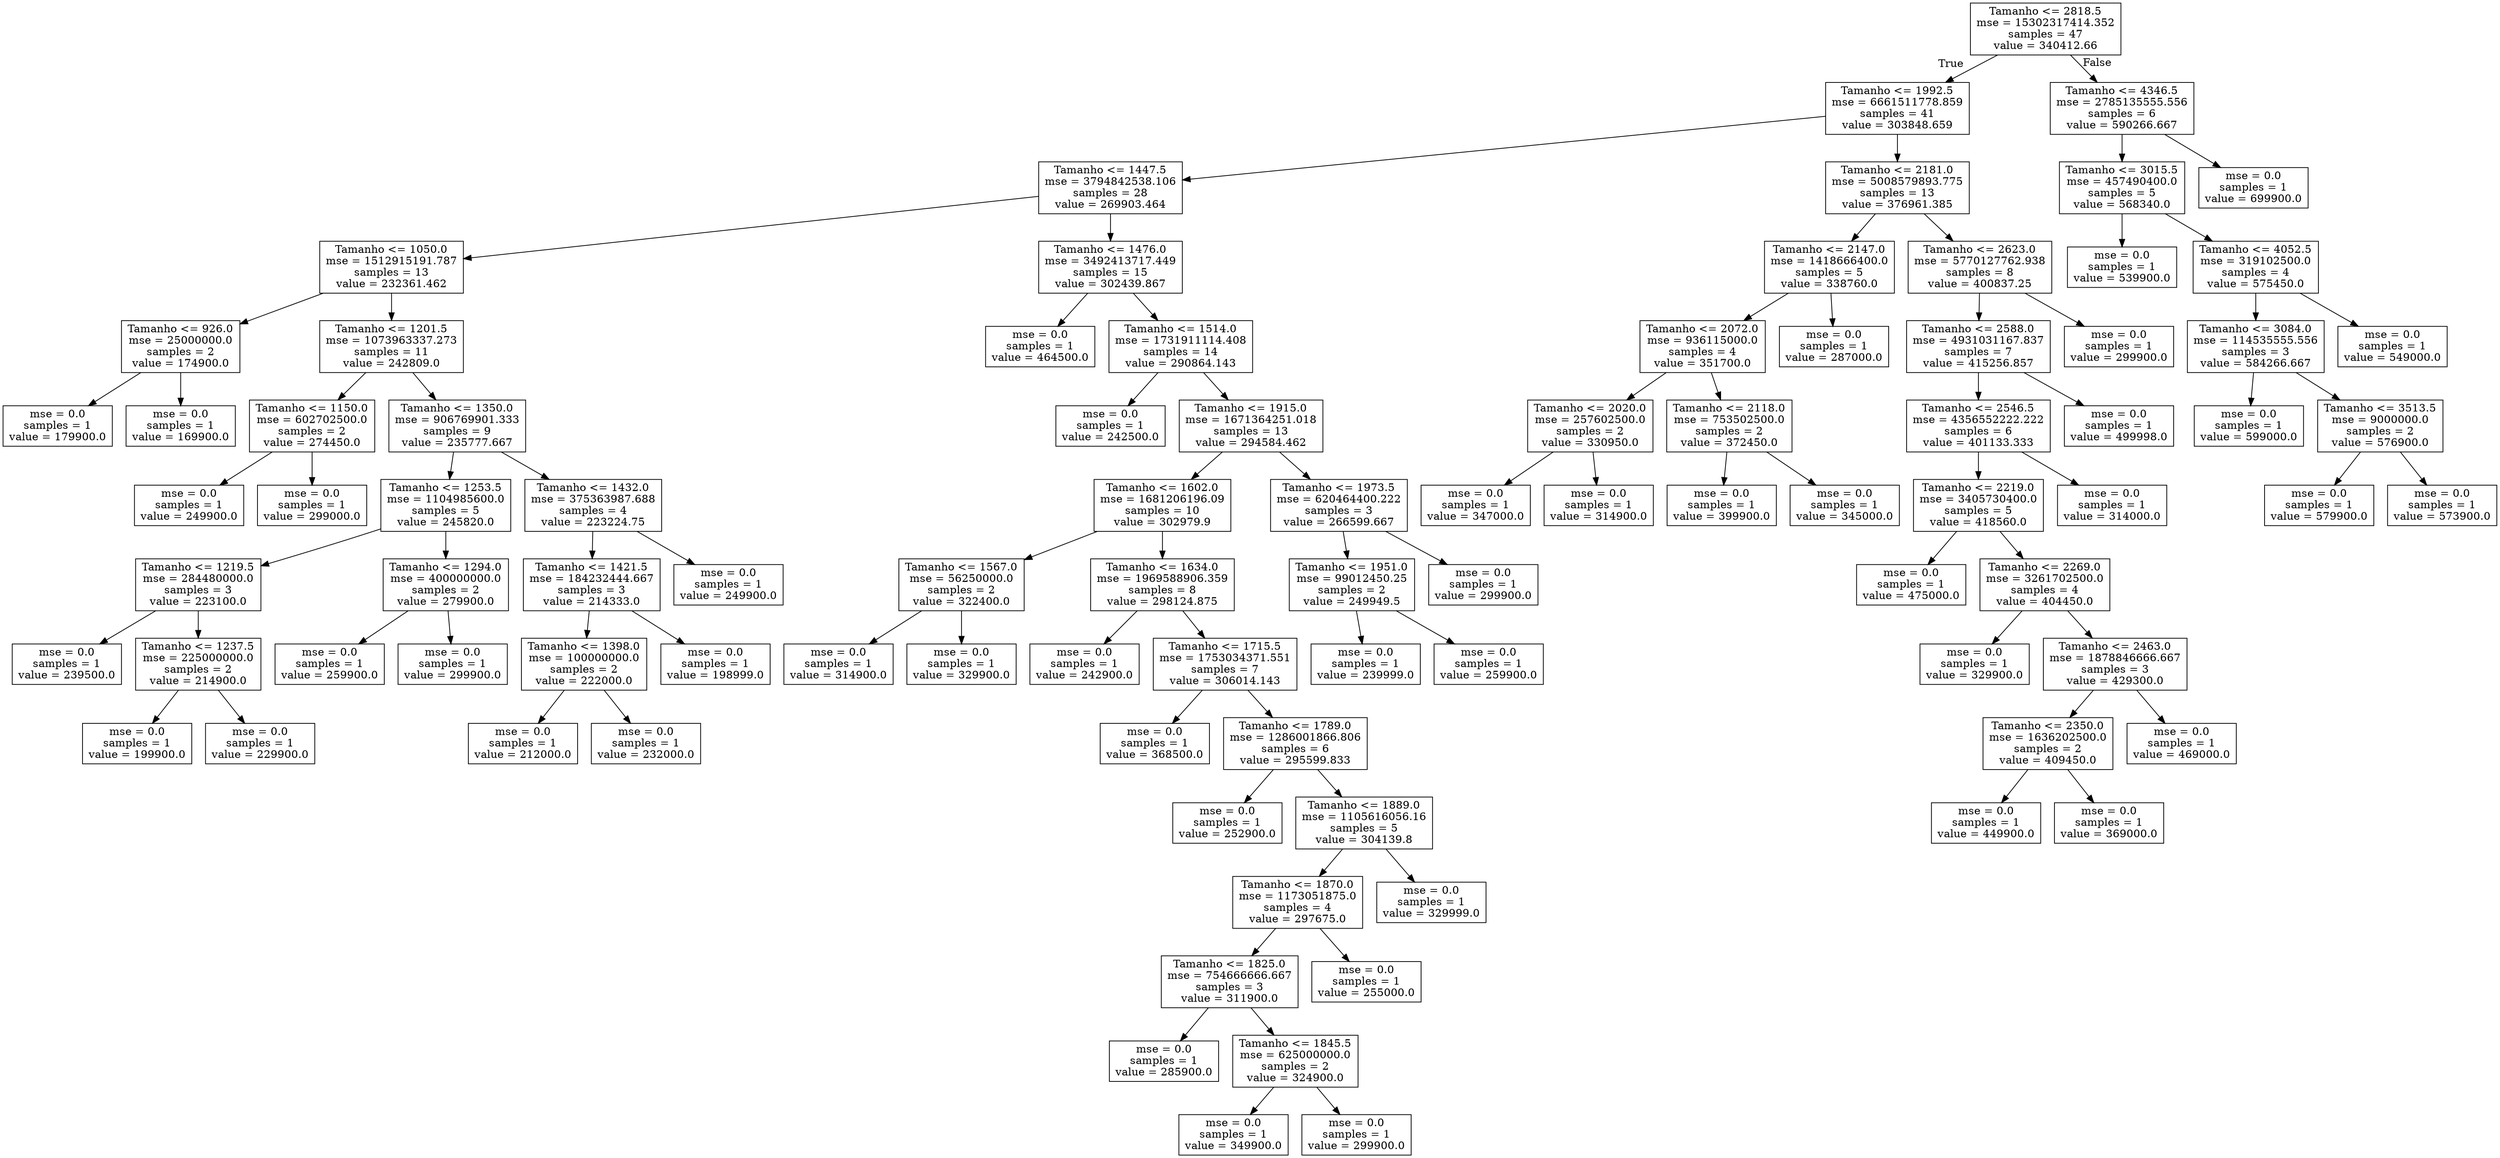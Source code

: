 digraph Tree {
node [shape=box] ;
0 [label="Tamanho <= 2818.5\nmse = 15302317414.352\nsamples = 47\nvalue = 340412.66"] ;
1 [label="Tamanho <= 1992.5\nmse = 6661511778.859\nsamples = 41\nvalue = 303848.659"] ;
0 -> 1 [labeldistance=2.5, labelangle=45, headlabel="True"] ;
2 [label="Tamanho <= 1447.5\nmse = 3794842538.106\nsamples = 28\nvalue = 269903.464"] ;
1 -> 2 ;
3 [label="Tamanho <= 1050.0\nmse = 1512915191.787\nsamples = 13\nvalue = 232361.462"] ;
2 -> 3 ;
4 [label="Tamanho <= 926.0\nmse = 25000000.0\nsamples = 2\nvalue = 174900.0"] ;
3 -> 4 ;
5 [label="mse = 0.0\nsamples = 1\nvalue = 179900.0"] ;
4 -> 5 ;
6 [label="mse = 0.0\nsamples = 1\nvalue = 169900.0"] ;
4 -> 6 ;
7 [label="Tamanho <= 1201.5\nmse = 1073963337.273\nsamples = 11\nvalue = 242809.0"] ;
3 -> 7 ;
8 [label="Tamanho <= 1150.0\nmse = 602702500.0\nsamples = 2\nvalue = 274450.0"] ;
7 -> 8 ;
9 [label="mse = 0.0\nsamples = 1\nvalue = 249900.0"] ;
8 -> 9 ;
10 [label="mse = 0.0\nsamples = 1\nvalue = 299000.0"] ;
8 -> 10 ;
11 [label="Tamanho <= 1350.0\nmse = 906769901.333\nsamples = 9\nvalue = 235777.667"] ;
7 -> 11 ;
12 [label="Tamanho <= 1253.5\nmse = 1104985600.0\nsamples = 5\nvalue = 245820.0"] ;
11 -> 12 ;
13 [label="Tamanho <= 1219.5\nmse = 284480000.0\nsamples = 3\nvalue = 223100.0"] ;
12 -> 13 ;
14 [label="mse = 0.0\nsamples = 1\nvalue = 239500.0"] ;
13 -> 14 ;
15 [label="Tamanho <= 1237.5\nmse = 225000000.0\nsamples = 2\nvalue = 214900.0"] ;
13 -> 15 ;
16 [label="mse = 0.0\nsamples = 1\nvalue = 199900.0"] ;
15 -> 16 ;
17 [label="mse = 0.0\nsamples = 1\nvalue = 229900.0"] ;
15 -> 17 ;
18 [label="Tamanho <= 1294.0\nmse = 400000000.0\nsamples = 2\nvalue = 279900.0"] ;
12 -> 18 ;
19 [label="mse = 0.0\nsamples = 1\nvalue = 259900.0"] ;
18 -> 19 ;
20 [label="mse = 0.0\nsamples = 1\nvalue = 299900.0"] ;
18 -> 20 ;
21 [label="Tamanho <= 1432.0\nmse = 375363987.688\nsamples = 4\nvalue = 223224.75"] ;
11 -> 21 ;
22 [label="Tamanho <= 1421.5\nmse = 184232444.667\nsamples = 3\nvalue = 214333.0"] ;
21 -> 22 ;
23 [label="Tamanho <= 1398.0\nmse = 100000000.0\nsamples = 2\nvalue = 222000.0"] ;
22 -> 23 ;
24 [label="mse = 0.0\nsamples = 1\nvalue = 212000.0"] ;
23 -> 24 ;
25 [label="mse = 0.0\nsamples = 1\nvalue = 232000.0"] ;
23 -> 25 ;
26 [label="mse = 0.0\nsamples = 1\nvalue = 198999.0"] ;
22 -> 26 ;
27 [label="mse = 0.0\nsamples = 1\nvalue = 249900.0"] ;
21 -> 27 ;
28 [label="Tamanho <= 1476.0\nmse = 3492413717.449\nsamples = 15\nvalue = 302439.867"] ;
2 -> 28 ;
29 [label="mse = 0.0\nsamples = 1\nvalue = 464500.0"] ;
28 -> 29 ;
30 [label="Tamanho <= 1514.0\nmse = 1731911114.408\nsamples = 14\nvalue = 290864.143"] ;
28 -> 30 ;
31 [label="mse = 0.0\nsamples = 1\nvalue = 242500.0"] ;
30 -> 31 ;
32 [label="Tamanho <= 1915.0\nmse = 1671364251.018\nsamples = 13\nvalue = 294584.462"] ;
30 -> 32 ;
33 [label="Tamanho <= 1602.0\nmse = 1681206196.09\nsamples = 10\nvalue = 302979.9"] ;
32 -> 33 ;
34 [label="Tamanho <= 1567.0\nmse = 56250000.0\nsamples = 2\nvalue = 322400.0"] ;
33 -> 34 ;
35 [label="mse = 0.0\nsamples = 1\nvalue = 314900.0"] ;
34 -> 35 ;
36 [label="mse = 0.0\nsamples = 1\nvalue = 329900.0"] ;
34 -> 36 ;
37 [label="Tamanho <= 1634.0\nmse = 1969588906.359\nsamples = 8\nvalue = 298124.875"] ;
33 -> 37 ;
38 [label="mse = 0.0\nsamples = 1\nvalue = 242900.0"] ;
37 -> 38 ;
39 [label="Tamanho <= 1715.5\nmse = 1753034371.551\nsamples = 7\nvalue = 306014.143"] ;
37 -> 39 ;
40 [label="mse = 0.0\nsamples = 1\nvalue = 368500.0"] ;
39 -> 40 ;
41 [label="Tamanho <= 1789.0\nmse = 1286001866.806\nsamples = 6\nvalue = 295599.833"] ;
39 -> 41 ;
42 [label="mse = 0.0\nsamples = 1\nvalue = 252900.0"] ;
41 -> 42 ;
43 [label="Tamanho <= 1889.0\nmse = 1105616056.16\nsamples = 5\nvalue = 304139.8"] ;
41 -> 43 ;
44 [label="Tamanho <= 1870.0\nmse = 1173051875.0\nsamples = 4\nvalue = 297675.0"] ;
43 -> 44 ;
45 [label="Tamanho <= 1825.0\nmse = 754666666.667\nsamples = 3\nvalue = 311900.0"] ;
44 -> 45 ;
46 [label="mse = 0.0\nsamples = 1\nvalue = 285900.0"] ;
45 -> 46 ;
47 [label="Tamanho <= 1845.5\nmse = 625000000.0\nsamples = 2\nvalue = 324900.0"] ;
45 -> 47 ;
48 [label="mse = 0.0\nsamples = 1\nvalue = 349900.0"] ;
47 -> 48 ;
49 [label="mse = 0.0\nsamples = 1\nvalue = 299900.0"] ;
47 -> 49 ;
50 [label="mse = 0.0\nsamples = 1\nvalue = 255000.0"] ;
44 -> 50 ;
51 [label="mse = 0.0\nsamples = 1\nvalue = 329999.0"] ;
43 -> 51 ;
52 [label="Tamanho <= 1973.5\nmse = 620464400.222\nsamples = 3\nvalue = 266599.667"] ;
32 -> 52 ;
53 [label="Tamanho <= 1951.0\nmse = 99012450.25\nsamples = 2\nvalue = 249949.5"] ;
52 -> 53 ;
54 [label="mse = 0.0\nsamples = 1\nvalue = 239999.0"] ;
53 -> 54 ;
55 [label="mse = 0.0\nsamples = 1\nvalue = 259900.0"] ;
53 -> 55 ;
56 [label="mse = 0.0\nsamples = 1\nvalue = 299900.0"] ;
52 -> 56 ;
57 [label="Tamanho <= 2181.0\nmse = 5008579893.775\nsamples = 13\nvalue = 376961.385"] ;
1 -> 57 ;
58 [label="Tamanho <= 2147.0\nmse = 1418666400.0\nsamples = 5\nvalue = 338760.0"] ;
57 -> 58 ;
59 [label="Tamanho <= 2072.0\nmse = 936115000.0\nsamples = 4\nvalue = 351700.0"] ;
58 -> 59 ;
60 [label="Tamanho <= 2020.0\nmse = 257602500.0\nsamples = 2\nvalue = 330950.0"] ;
59 -> 60 ;
61 [label="mse = 0.0\nsamples = 1\nvalue = 347000.0"] ;
60 -> 61 ;
62 [label="mse = 0.0\nsamples = 1\nvalue = 314900.0"] ;
60 -> 62 ;
63 [label="Tamanho <= 2118.0\nmse = 753502500.0\nsamples = 2\nvalue = 372450.0"] ;
59 -> 63 ;
64 [label="mse = 0.0\nsamples = 1\nvalue = 399900.0"] ;
63 -> 64 ;
65 [label="mse = 0.0\nsamples = 1\nvalue = 345000.0"] ;
63 -> 65 ;
66 [label="mse = 0.0\nsamples = 1\nvalue = 287000.0"] ;
58 -> 66 ;
67 [label="Tamanho <= 2623.0\nmse = 5770127762.938\nsamples = 8\nvalue = 400837.25"] ;
57 -> 67 ;
68 [label="Tamanho <= 2588.0\nmse = 4931031167.837\nsamples = 7\nvalue = 415256.857"] ;
67 -> 68 ;
69 [label="Tamanho <= 2546.5\nmse = 4356552222.222\nsamples = 6\nvalue = 401133.333"] ;
68 -> 69 ;
70 [label="Tamanho <= 2219.0\nmse = 3405730400.0\nsamples = 5\nvalue = 418560.0"] ;
69 -> 70 ;
71 [label="mse = 0.0\nsamples = 1\nvalue = 475000.0"] ;
70 -> 71 ;
72 [label="Tamanho <= 2269.0\nmse = 3261702500.0\nsamples = 4\nvalue = 404450.0"] ;
70 -> 72 ;
73 [label="mse = 0.0\nsamples = 1\nvalue = 329900.0"] ;
72 -> 73 ;
74 [label="Tamanho <= 2463.0\nmse = 1878846666.667\nsamples = 3\nvalue = 429300.0"] ;
72 -> 74 ;
75 [label="Tamanho <= 2350.0\nmse = 1636202500.0\nsamples = 2\nvalue = 409450.0"] ;
74 -> 75 ;
76 [label="mse = 0.0\nsamples = 1\nvalue = 449900.0"] ;
75 -> 76 ;
77 [label="mse = 0.0\nsamples = 1\nvalue = 369000.0"] ;
75 -> 77 ;
78 [label="mse = 0.0\nsamples = 1\nvalue = 469000.0"] ;
74 -> 78 ;
79 [label="mse = 0.0\nsamples = 1\nvalue = 314000.0"] ;
69 -> 79 ;
80 [label="mse = 0.0\nsamples = 1\nvalue = 499998.0"] ;
68 -> 80 ;
81 [label="mse = 0.0\nsamples = 1\nvalue = 299900.0"] ;
67 -> 81 ;
82 [label="Tamanho <= 4346.5\nmse = 2785135555.556\nsamples = 6\nvalue = 590266.667"] ;
0 -> 82 [labeldistance=2.5, labelangle=-45, headlabel="False"] ;
83 [label="Tamanho <= 3015.5\nmse = 457490400.0\nsamples = 5\nvalue = 568340.0"] ;
82 -> 83 ;
84 [label="mse = 0.0\nsamples = 1\nvalue = 539900.0"] ;
83 -> 84 ;
85 [label="Tamanho <= 4052.5\nmse = 319102500.0\nsamples = 4\nvalue = 575450.0"] ;
83 -> 85 ;
86 [label="Tamanho <= 3084.0\nmse = 114535555.556\nsamples = 3\nvalue = 584266.667"] ;
85 -> 86 ;
87 [label="mse = 0.0\nsamples = 1\nvalue = 599000.0"] ;
86 -> 87 ;
88 [label="Tamanho <= 3513.5\nmse = 9000000.0\nsamples = 2\nvalue = 576900.0"] ;
86 -> 88 ;
89 [label="mse = 0.0\nsamples = 1\nvalue = 579900.0"] ;
88 -> 89 ;
90 [label="mse = 0.0\nsamples = 1\nvalue = 573900.0"] ;
88 -> 90 ;
91 [label="mse = 0.0\nsamples = 1\nvalue = 549000.0"] ;
85 -> 91 ;
92 [label="mse = 0.0\nsamples = 1\nvalue = 699900.0"] ;
82 -> 92 ;
}